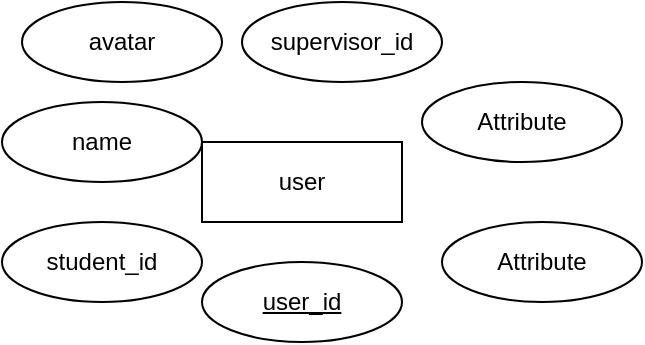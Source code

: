 <mxfile type="github" version="12.5.8"><diagram id="Ty_rnmb_wAEssSwUr9Mi" name="Page-1"><mxGraphModel grid="1" dx="803" dy="483" gridSize="10" guides="1" tooltips="1" connect="1" arrows="1" fold="1" page="1" pageScale="1" pageWidth="827" pageHeight="1169" math="0" shadow="0"><root><mxCell id="0"/><mxCell id="1" parent="0"/><mxCell id="yzz_mGQZxqfcN8-7hN_E-1" value="user" parent="1" vertex="1" style="whiteSpace=wrap;html=1;align=center;"><mxGeometry as="geometry" height="40" width="100" x="100" y="80"/></mxCell><mxCell id="yzz_mGQZxqfcN8-7hN_E-3" value="user_id" parent="1" vertex="1" style="ellipse;whiteSpace=wrap;html=1;align=center;fontStyle=4;"><mxGeometry as="geometry" height="40" width="100" x="100" y="140"/></mxCell><mxCell id="yzz_mGQZxqfcN8-7hN_E-4" value="avatar" parent="1" vertex="1" style="ellipse;whiteSpace=wrap;html=1;align=center;"><mxGeometry as="geometry" height="40" width="100" x="10" y="10"/></mxCell><mxCell id="yzz_mGQZxqfcN8-7hN_E-5" value="Attribute" parent="1" vertex="1" style="ellipse;whiteSpace=wrap;html=1;align=center;"><mxGeometry as="geometry" height="40" width="100" x="220" y="120"/></mxCell><mxCell id="yzz_mGQZxqfcN8-7hN_E-6" value="Attribute" parent="1" vertex="1" style="ellipse;whiteSpace=wrap;html=1;align=center;"><mxGeometry as="geometry" height="40" width="100" x="210" y="50"/></mxCell><mxCell id="yzz_mGQZxqfcN8-7hN_E-7" value="supervisor_id" parent="1" vertex="1" style="ellipse;whiteSpace=wrap;html=1;align=center;"><mxGeometry as="geometry" height="40" width="100" x="120" y="10"/></mxCell><mxCell id="yzz_mGQZxqfcN8-7hN_E-8" value="student_id" parent="1" vertex="1" style="ellipse;whiteSpace=wrap;html=1;align=center;"><mxGeometry as="geometry" height="40" width="100" y="120"/></mxCell><mxCell id="yzz_mGQZxqfcN8-7hN_E-9" value="name" parent="1" vertex="1" style="ellipse;whiteSpace=wrap;html=1;align=center;"><mxGeometry as="geometry" height="40" width="100" y="60"/></mxCell></root></mxGraphModel></diagram></mxfile>